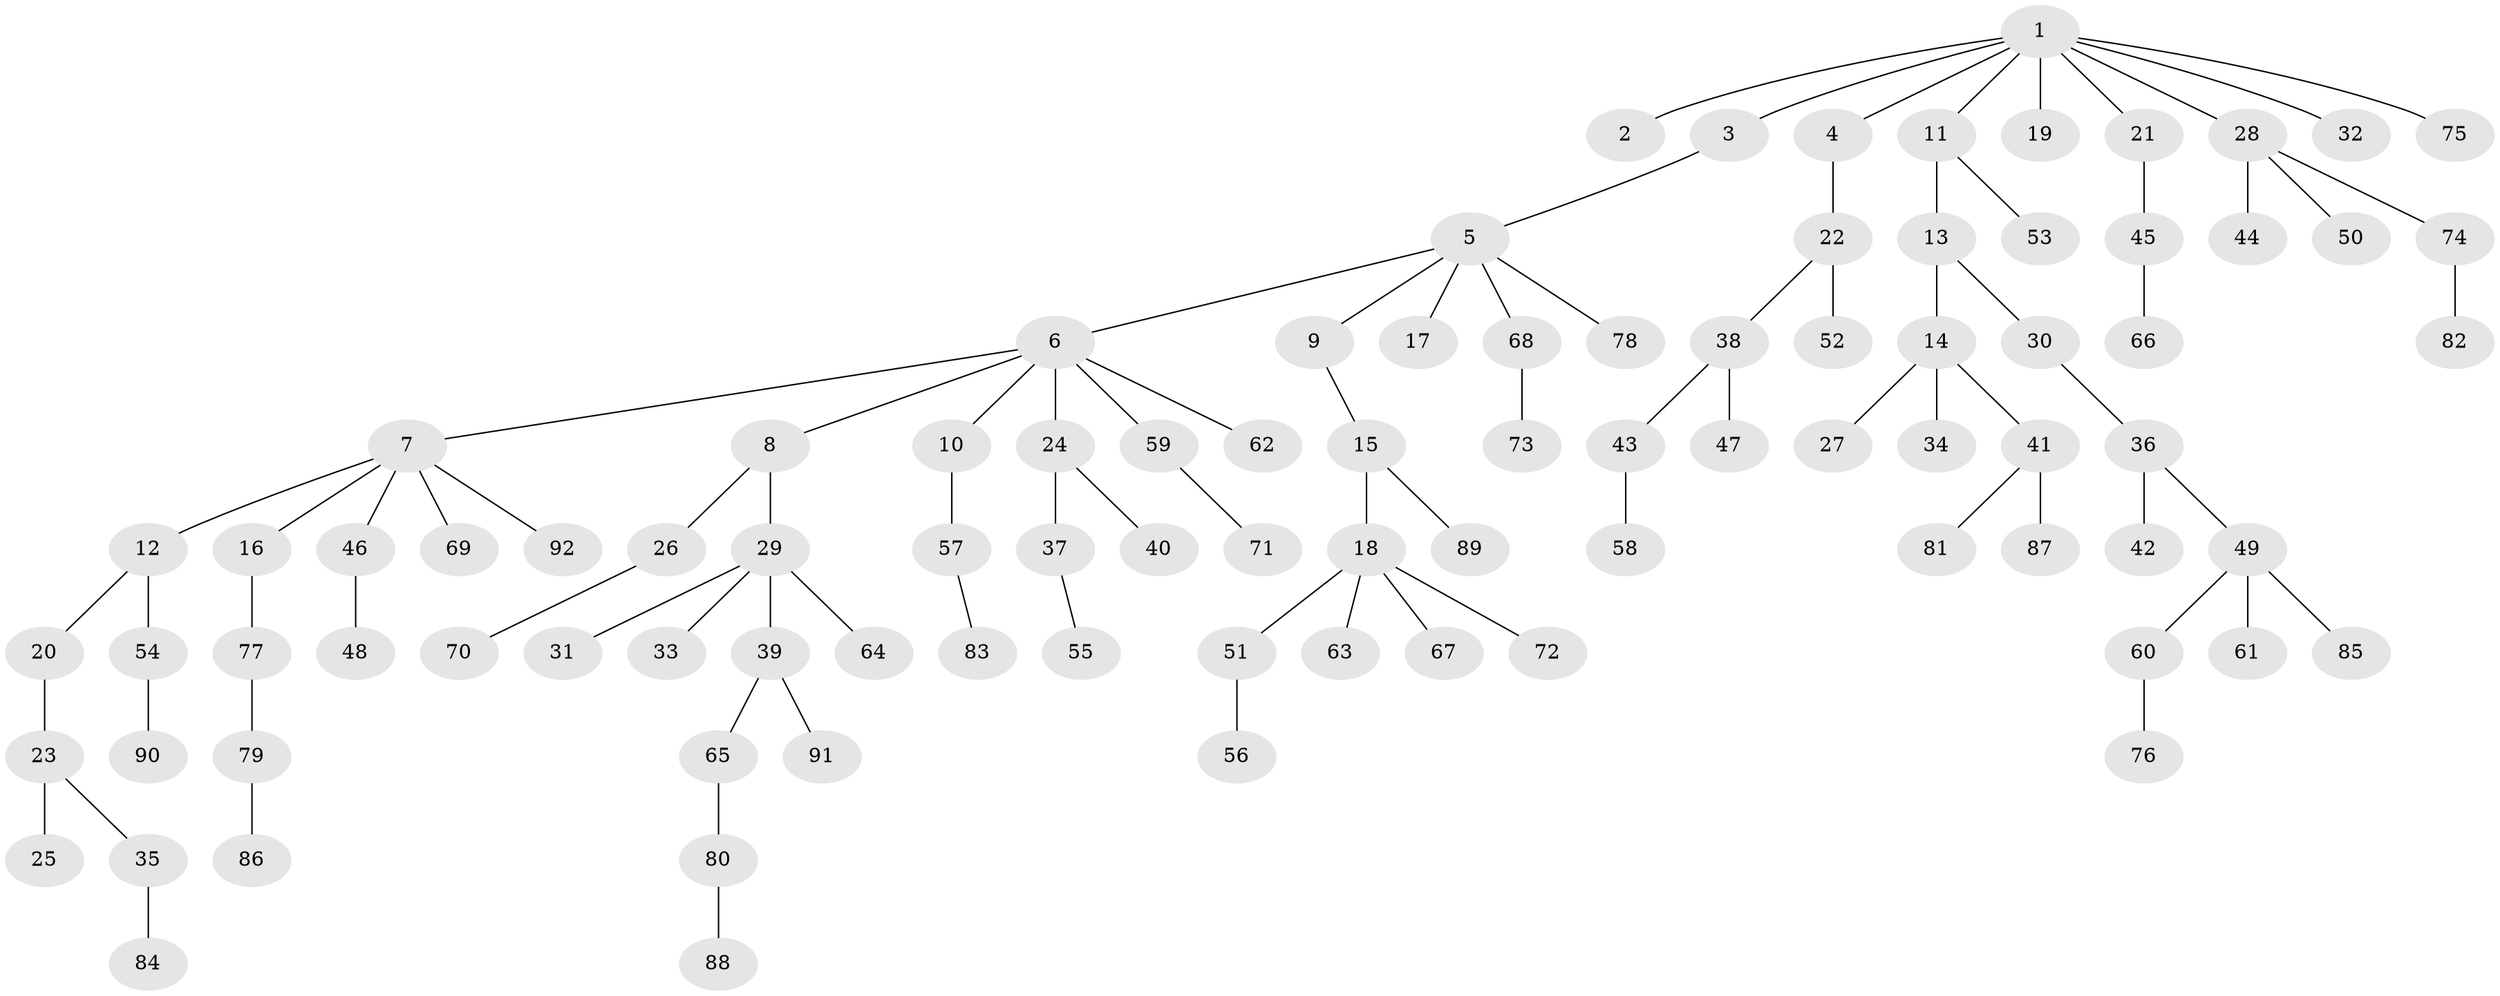 // Generated by graph-tools (version 1.1) at 2025/50/03/09/25 03:50:17]
// undirected, 92 vertices, 91 edges
graph export_dot {
graph [start="1"]
  node [color=gray90,style=filled];
  1;
  2;
  3;
  4;
  5;
  6;
  7;
  8;
  9;
  10;
  11;
  12;
  13;
  14;
  15;
  16;
  17;
  18;
  19;
  20;
  21;
  22;
  23;
  24;
  25;
  26;
  27;
  28;
  29;
  30;
  31;
  32;
  33;
  34;
  35;
  36;
  37;
  38;
  39;
  40;
  41;
  42;
  43;
  44;
  45;
  46;
  47;
  48;
  49;
  50;
  51;
  52;
  53;
  54;
  55;
  56;
  57;
  58;
  59;
  60;
  61;
  62;
  63;
  64;
  65;
  66;
  67;
  68;
  69;
  70;
  71;
  72;
  73;
  74;
  75;
  76;
  77;
  78;
  79;
  80;
  81;
  82;
  83;
  84;
  85;
  86;
  87;
  88;
  89;
  90;
  91;
  92;
  1 -- 2;
  1 -- 3;
  1 -- 4;
  1 -- 11;
  1 -- 19;
  1 -- 21;
  1 -- 28;
  1 -- 32;
  1 -- 75;
  3 -- 5;
  4 -- 22;
  5 -- 6;
  5 -- 9;
  5 -- 17;
  5 -- 68;
  5 -- 78;
  6 -- 7;
  6 -- 8;
  6 -- 10;
  6 -- 24;
  6 -- 59;
  6 -- 62;
  7 -- 12;
  7 -- 16;
  7 -- 46;
  7 -- 69;
  7 -- 92;
  8 -- 26;
  8 -- 29;
  9 -- 15;
  10 -- 57;
  11 -- 13;
  11 -- 53;
  12 -- 20;
  12 -- 54;
  13 -- 14;
  13 -- 30;
  14 -- 27;
  14 -- 34;
  14 -- 41;
  15 -- 18;
  15 -- 89;
  16 -- 77;
  18 -- 51;
  18 -- 63;
  18 -- 67;
  18 -- 72;
  20 -- 23;
  21 -- 45;
  22 -- 38;
  22 -- 52;
  23 -- 25;
  23 -- 35;
  24 -- 37;
  24 -- 40;
  26 -- 70;
  28 -- 44;
  28 -- 50;
  28 -- 74;
  29 -- 31;
  29 -- 33;
  29 -- 39;
  29 -- 64;
  30 -- 36;
  35 -- 84;
  36 -- 42;
  36 -- 49;
  37 -- 55;
  38 -- 43;
  38 -- 47;
  39 -- 65;
  39 -- 91;
  41 -- 81;
  41 -- 87;
  43 -- 58;
  45 -- 66;
  46 -- 48;
  49 -- 60;
  49 -- 61;
  49 -- 85;
  51 -- 56;
  54 -- 90;
  57 -- 83;
  59 -- 71;
  60 -- 76;
  65 -- 80;
  68 -- 73;
  74 -- 82;
  77 -- 79;
  79 -- 86;
  80 -- 88;
}
